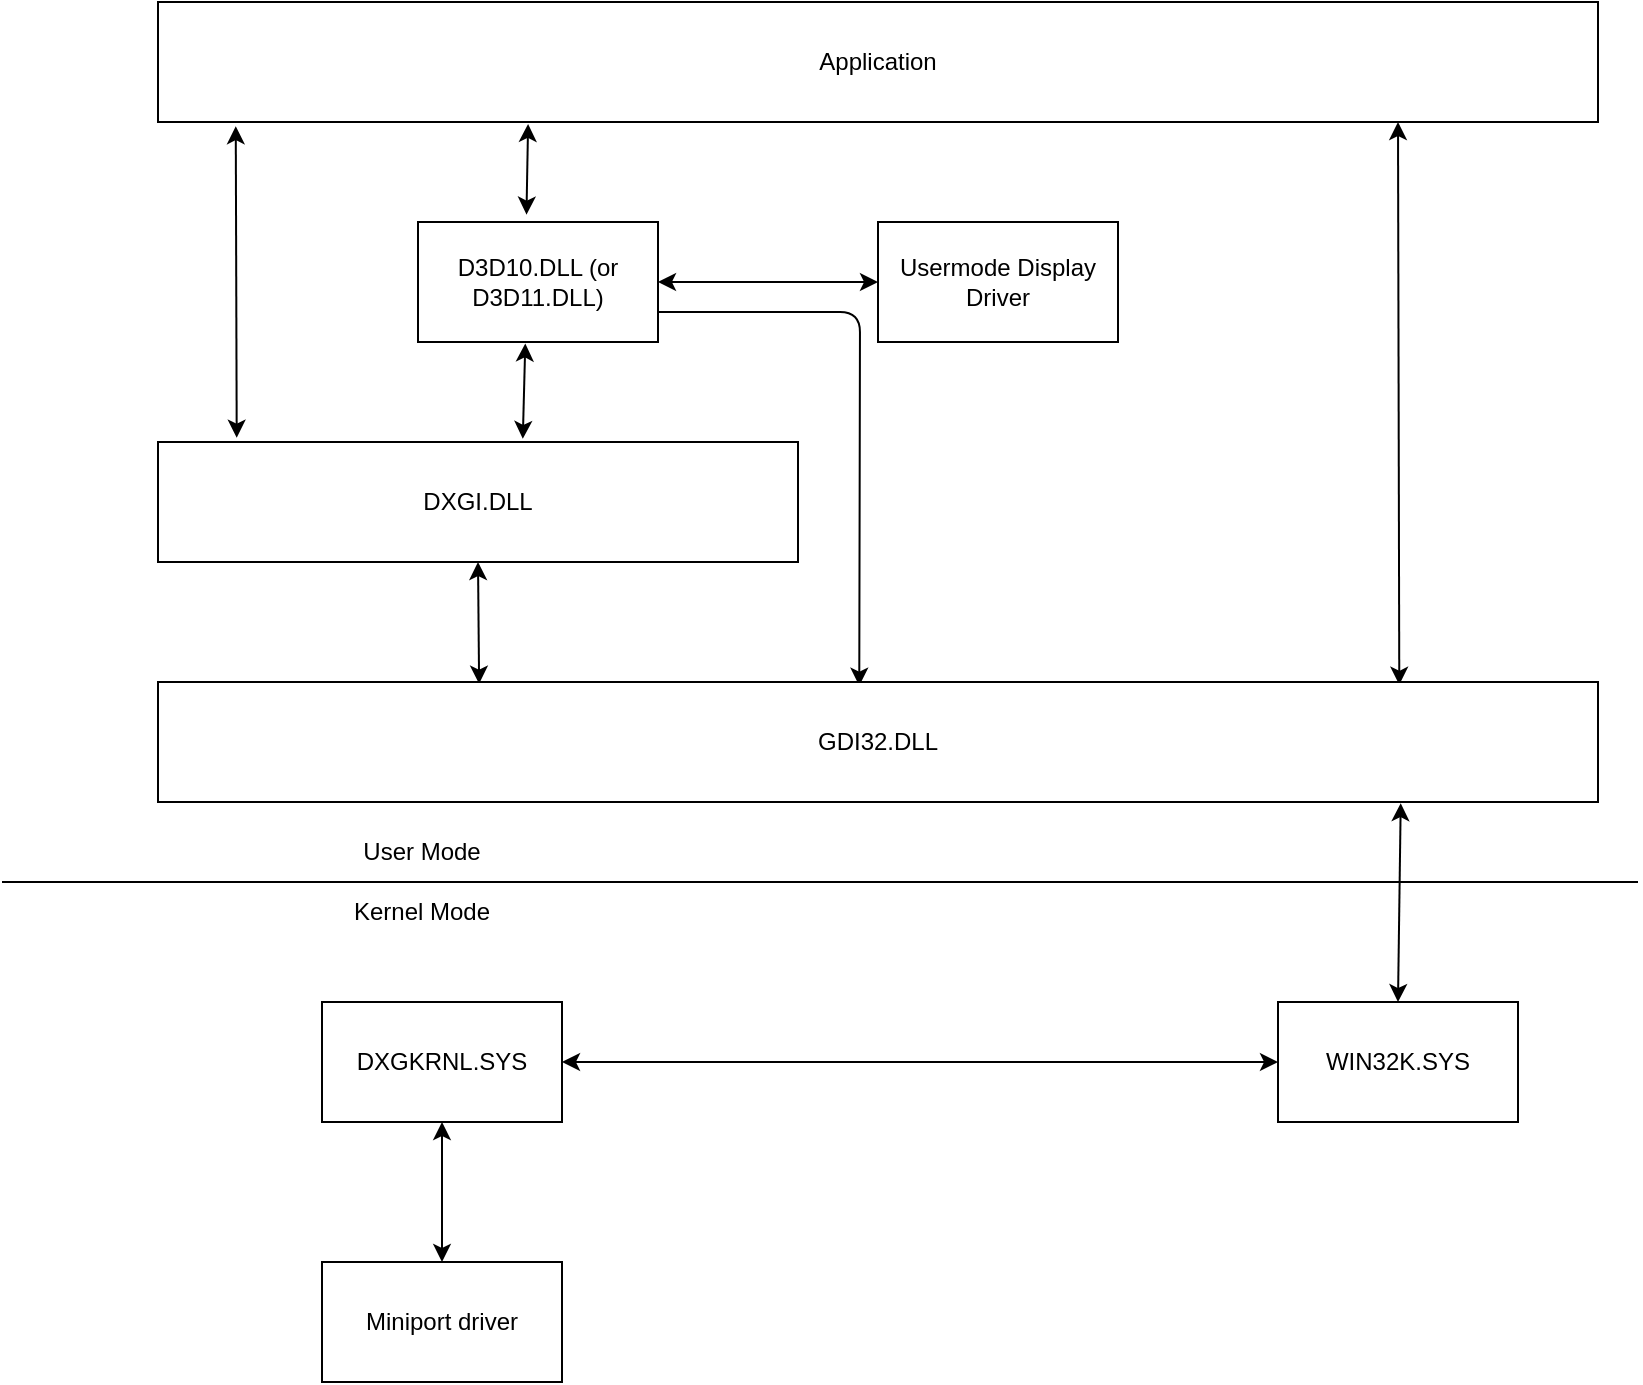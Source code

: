 <mxfile>
    <diagram id="cVxc8Glbf-v5IGTgy8ii" name="Pagina-1">
        <mxGraphModel dx="1613" dy="928" grid="1" gridSize="10" guides="1" tooltips="1" connect="1" arrows="1" fold="1" page="1" pageScale="1" pageWidth="827" pageHeight="1169" math="0" shadow="0">
            <root>
                <mxCell id="0"/>
                <mxCell id="1" parent="0"/>
                <mxCell id="15" style="edgeStyle=none;html=1;startArrow=classic;startFill=1;exitX=0.57;exitY=-0.026;exitDx=0;exitDy=0;exitPerimeter=0;entryX=0.447;entryY=1.012;entryDx=0;entryDy=0;entryPerimeter=0;" parent="1" source="2" target="3" edge="1">
                    <mxGeometry relative="1" as="geometry">
                        <mxPoint x="260" y="410" as="targetPoint"/>
                    </mxGeometry>
                </mxCell>
                <mxCell id="22" style="edgeStyle=none;html=1;entryX=0.054;entryY=1.035;entryDx=0;entryDy=0;entryPerimeter=0;startArrow=classic;startFill=1;exitX=0.123;exitY=-0.036;exitDx=0;exitDy=0;exitPerimeter=0;" parent="1" source="2" target="10" edge="1">
                    <mxGeometry relative="1" as="geometry"/>
                </mxCell>
                <mxCell id="2" value="DXGI.DLL" style="rounded=0;whiteSpace=wrap;html=1;" parent="1" vertex="1">
                    <mxGeometry x="80" y="460" width="320" height="60" as="geometry"/>
                </mxCell>
                <mxCell id="11" style="edgeStyle=none;html=1;entryX=0;entryY=0.5;entryDx=0;entryDy=0;startArrow=classic;startFill=1;" parent="1" source="3" target="8" edge="1">
                    <mxGeometry relative="1" as="geometry"/>
                </mxCell>
                <mxCell id="16" style="edgeStyle=none;html=1;entryX=0.257;entryY=1.016;entryDx=0;entryDy=0;entryPerimeter=0;startArrow=classic;startFill=1;exitX=0.452;exitY=-0.061;exitDx=0;exitDy=0;exitPerimeter=0;" parent="1" source="3" target="10" edge="1">
                    <mxGeometry relative="1" as="geometry"/>
                </mxCell>
                <mxCell id="OQLXmeFZgt-C1cxGe3pw-22" style="edgeStyle=none;html=1;strokeWidth=1;fontSize=40;exitX=1;exitY=0.75;exitDx=0;exitDy=0;entryX=0.487;entryY=0.031;entryDx=0;entryDy=0;entryPerimeter=0;" edge="1" parent="1" source="3" target="4">
                    <mxGeometry relative="1" as="geometry">
                        <mxPoint x="430" y="570" as="targetPoint"/>
                        <Array as="points">
                            <mxPoint x="431" y="395"/>
                        </Array>
                    </mxGeometry>
                </mxCell>
                <mxCell id="3" value="D3D10.DLL (or D3D11.DLL)" style="rounded=0;whiteSpace=wrap;html=1;" parent="1" vertex="1">
                    <mxGeometry x="210" y="350" width="120" height="60" as="geometry"/>
                </mxCell>
                <mxCell id="9" style="edgeStyle=none;html=1;entryX=0.5;entryY=1;entryDx=0;entryDy=0;startArrow=classic;startFill=1;exitX=0.223;exitY=0.014;exitDx=0;exitDy=0;exitPerimeter=0;" parent="1" source="4" target="2" edge="1">
                    <mxGeometry relative="1" as="geometry"/>
                </mxCell>
                <mxCell id="13" style="edgeStyle=none;html=1;entryX=0.5;entryY=0;entryDx=0;entryDy=0;startArrow=classic;startFill=1;exitX=0.863;exitY=1.01;exitDx=0;exitDy=0;exitPerimeter=0;" parent="1" source="4" target="5" edge="1">
                    <mxGeometry relative="1" as="geometry"/>
                </mxCell>
                <mxCell id="17" style="edgeStyle=none;html=1;startArrow=classic;startFill=1;exitX=0.862;exitY=0.023;exitDx=0;exitDy=0;exitPerimeter=0;" parent="1" source="4" edge="1">
                    <mxGeometry relative="1" as="geometry">
                        <mxPoint x="700" y="300" as="targetPoint"/>
                    </mxGeometry>
                </mxCell>
                <mxCell id="4" value="GDI32.DLL" style="rounded=0;whiteSpace=wrap;html=1;" parent="1" vertex="1">
                    <mxGeometry x="80" y="580" width="720" height="60" as="geometry"/>
                </mxCell>
                <mxCell id="5" value="WIN32K.SYS" style="rounded=0;whiteSpace=wrap;html=1;" parent="1" vertex="1">
                    <mxGeometry x="640" y="740" width="120" height="60" as="geometry"/>
                </mxCell>
                <mxCell id="14" style="edgeStyle=none;html=1;entryX=0;entryY=0.5;entryDx=0;entryDy=0;startArrow=classic;startFill=1;" parent="1" source="6" target="5" edge="1">
                    <mxGeometry relative="1" as="geometry"/>
                </mxCell>
                <mxCell id="18" style="edgeStyle=none;html=1;entryX=0.5;entryY=0;entryDx=0;entryDy=0;startArrow=classic;startFill=1;" parent="1" source="6" target="7" edge="1">
                    <mxGeometry relative="1" as="geometry"/>
                </mxCell>
                <mxCell id="6" value="DXGKRNL.SYS" style="rounded=0;whiteSpace=wrap;html=1;" parent="1" vertex="1">
                    <mxGeometry x="162" y="740" width="120" height="60" as="geometry"/>
                </mxCell>
                <mxCell id="7" value="Miniport driver" style="rounded=0;whiteSpace=wrap;html=1;" parent="1" vertex="1">
                    <mxGeometry x="162" y="870" width="120" height="60" as="geometry"/>
                </mxCell>
                <mxCell id="8" value="Usermode Display Driver" style="rounded=0;whiteSpace=wrap;html=1;" parent="1" vertex="1">
                    <mxGeometry x="440" y="350" width="120" height="60" as="geometry"/>
                </mxCell>
                <mxCell id="10" value="Application" style="rounded=0;whiteSpace=wrap;html=1;" parent="1" vertex="1">
                    <mxGeometry x="80" y="240" width="720" height="60" as="geometry"/>
                </mxCell>
                <mxCell id="19" value="" style="endArrow=none;html=1;" parent="1" edge="1">
                    <mxGeometry width="50" height="50" relative="1" as="geometry">
                        <mxPoint x="2" y="680" as="sourcePoint"/>
                        <mxPoint x="820" y="680" as="targetPoint"/>
                    </mxGeometry>
                </mxCell>
                <mxCell id="20" value="User Mode" style="text;html=1;strokeColor=none;fillColor=none;align=center;verticalAlign=middle;whiteSpace=wrap;rounded=0;" parent="1" vertex="1">
                    <mxGeometry x="162" y="650" width="100" height="30" as="geometry"/>
                </mxCell>
                <mxCell id="21" value="Kernel Mode" style="text;html=1;strokeColor=none;fillColor=none;align=center;verticalAlign=middle;whiteSpace=wrap;rounded=0;" parent="1" vertex="1">
                    <mxGeometry x="172" y="680" width="80" height="30" as="geometry"/>
                </mxCell>
            </root>
        </mxGraphModel>
    </diagram>
</mxfile>
